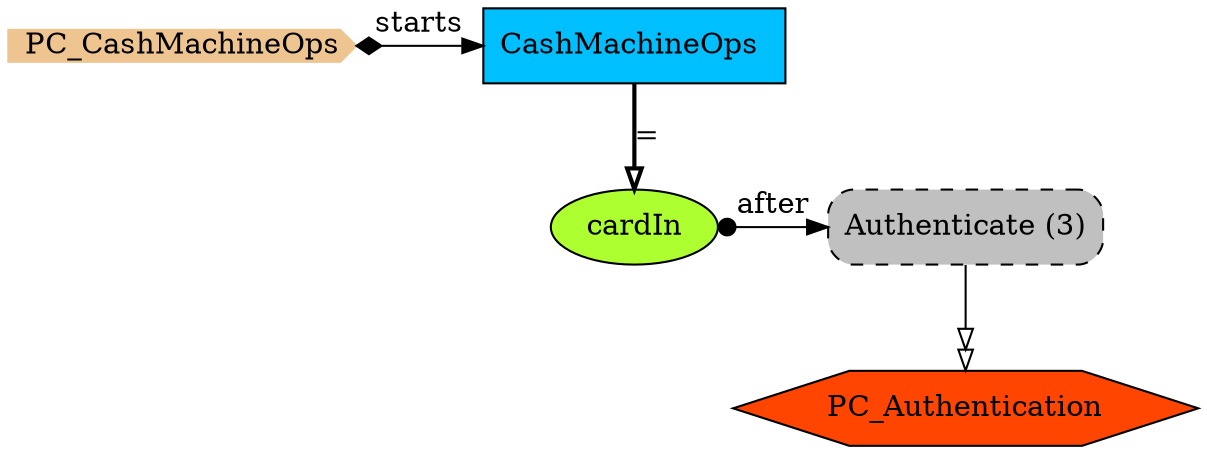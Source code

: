 digraph {
StartN_ [shape = cds,color=burlywood2,style=filled,height=.2,width=.2, label =PC_CashMachineOps];
RefAuthenticate [shape=rectangle,fillcolor=gray,style="rounded,filled,dashed",label="Authenticate (3)"];
cardIn [shape=ellipse,fillcolor=greenyellow,style = filled,label="cardIn"];
CashMachineOps [shape=box,fillcolor=deepskyblue,style = filled,label="CashMachineOps "];
PC_Authentication [shape=hexagon,fillcolor=orangered,style=filled,label =PC_Authentication];

{rank=min;StartN_,CashMachineOps}
{rank=same;cardIn,RefAuthenticate}

RefAuthenticate->PC_Authentication[arrowhead="normalnormal",fillcolor=white,label=" "];
cardIn->RefAuthenticate[arrowtail=dot,dir=both,label="after"];
StartN_->CashMachineOps[arrowtail=diamond,dir=both,label="starts"];
CashMachineOps->cardIn[arrowhead="onormal",penwidth=2,label="="];
}